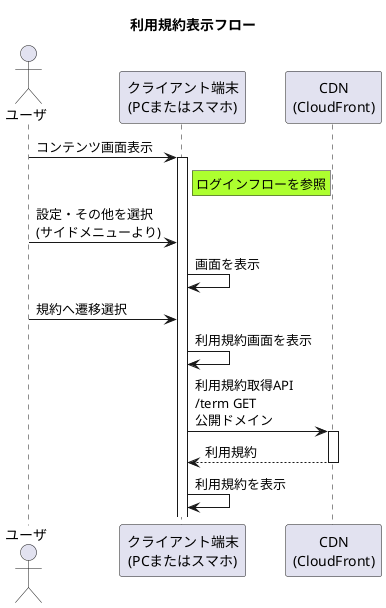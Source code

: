@startuml  利用規約表示フロー
title 利用規約表示フロー

' アクター定義
actor "ユーザ" as user
participant "クライアント端末\n(PCまたはスマホ)" as device
participant "CDN\n(CloudFront)" as cdn

user -> device ++: コンテンツ画面表示
rnote right of device #GreenYellow
    ログインフローを参照
end note
user -> device : 設定・その他を選択\n(サイドメニューより)
device -> device : 画面を表示
user -> device : 規約へ遷移選択
device -> device : 利用規約画面を表示
device -> cdn ++: 利用規約取得API \n/term GET \n公開ドメイン
device <-- cdn -- : 利用規約
device -> device : 利用規約を表示

